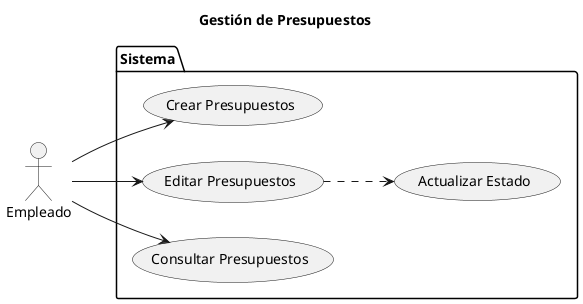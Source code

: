 @startuml caso_de_uso_presupuesto

left to right direction

title Gestión de Presupuestos

actor Empleado as User

package Sistema {

    USECASE "Crear Presupuestos" as UC_Registrar
    USECASE "Editar Presupuestos" as UC_Editar
    USECASE "Consultar Presupuestos" as UC_Consultar
    USECASE "Actualizar Estado" as UC_Editar_Estado

}

User --> UC_Registrar
User --> UC_Editar
User --> UC_Consultar
UC_Editar ..> UC_Editar_Estado

@enduml